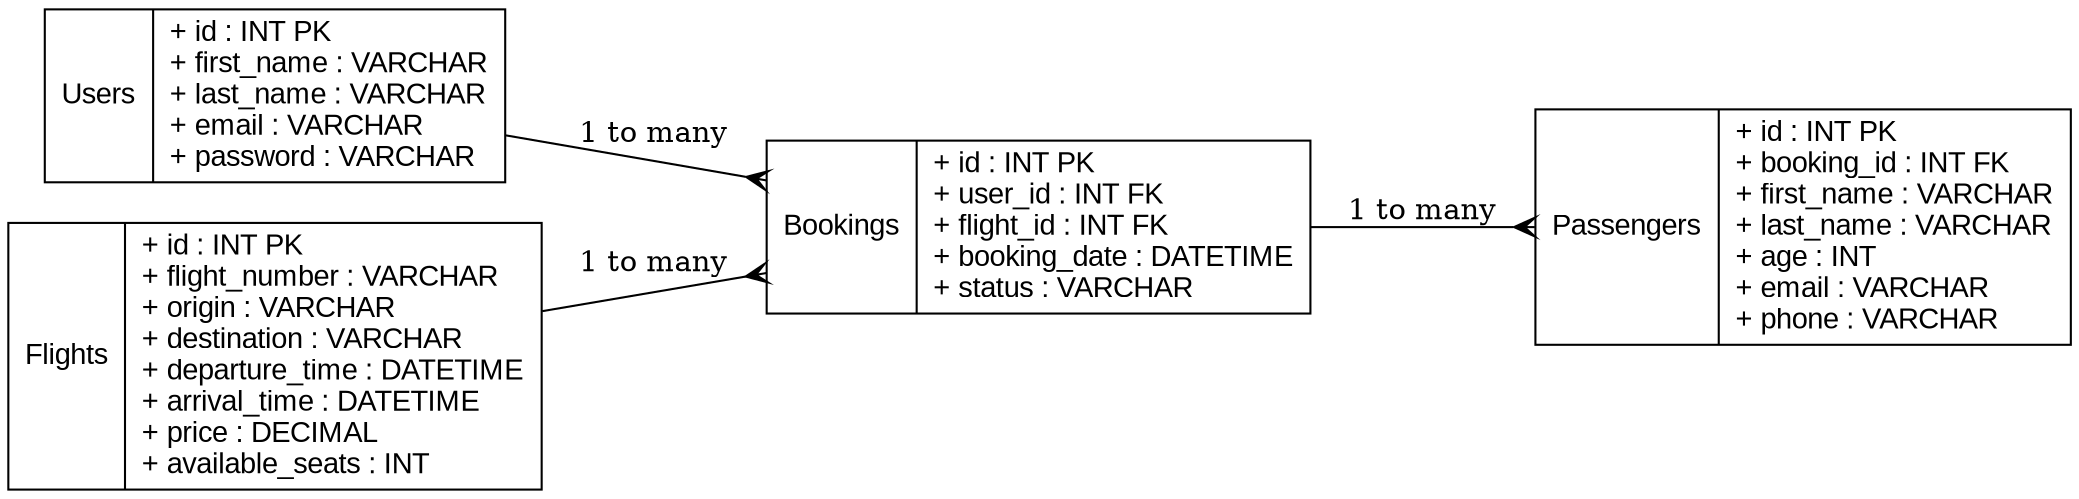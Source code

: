 digraph ER_Diagram {
    rankdir=LR;
    node [shape=record, fontname=Arial];

    Users [label="{Users|+ id : INT PK\l+ first_name : VARCHAR\l+ last_name : VARCHAR\l+ email : VARCHAR\l+ password : VARCHAR\l}"];
    Flights [label="{Flights|+ id : INT PK\l+ flight_number : VARCHAR\l+ origin : VARCHAR\l+ destination : VARCHAR\l+ departure_time : DATETIME\l+ arrival_time : DATETIME\l+ price : DECIMAL\l+ available_seats : INT\l}"];
    Bookings [label="{Bookings|+ id : INT PK\l+ user_id : INT FK\l+ flight_id : INT FK\l+ booking_date : DATETIME\l+ status : VARCHAR\l}"];
    Passengers [label="{Passengers|+ id : INT PK\l+ booking_id : INT FK\l+ first_name : VARCHAR\l+ last_name : VARCHAR\l+ age : INT\l+ email : VARCHAR\l+ phone : VARCHAR\l}"];

    Users -> Bookings [label="1 to many", arrowhead="crow"];
    Flights -> Bookings [label="1 to many", arrowhead="crow"];
    Bookings -> Passengers [label="1 to many", arrowhead="crow"];
}
